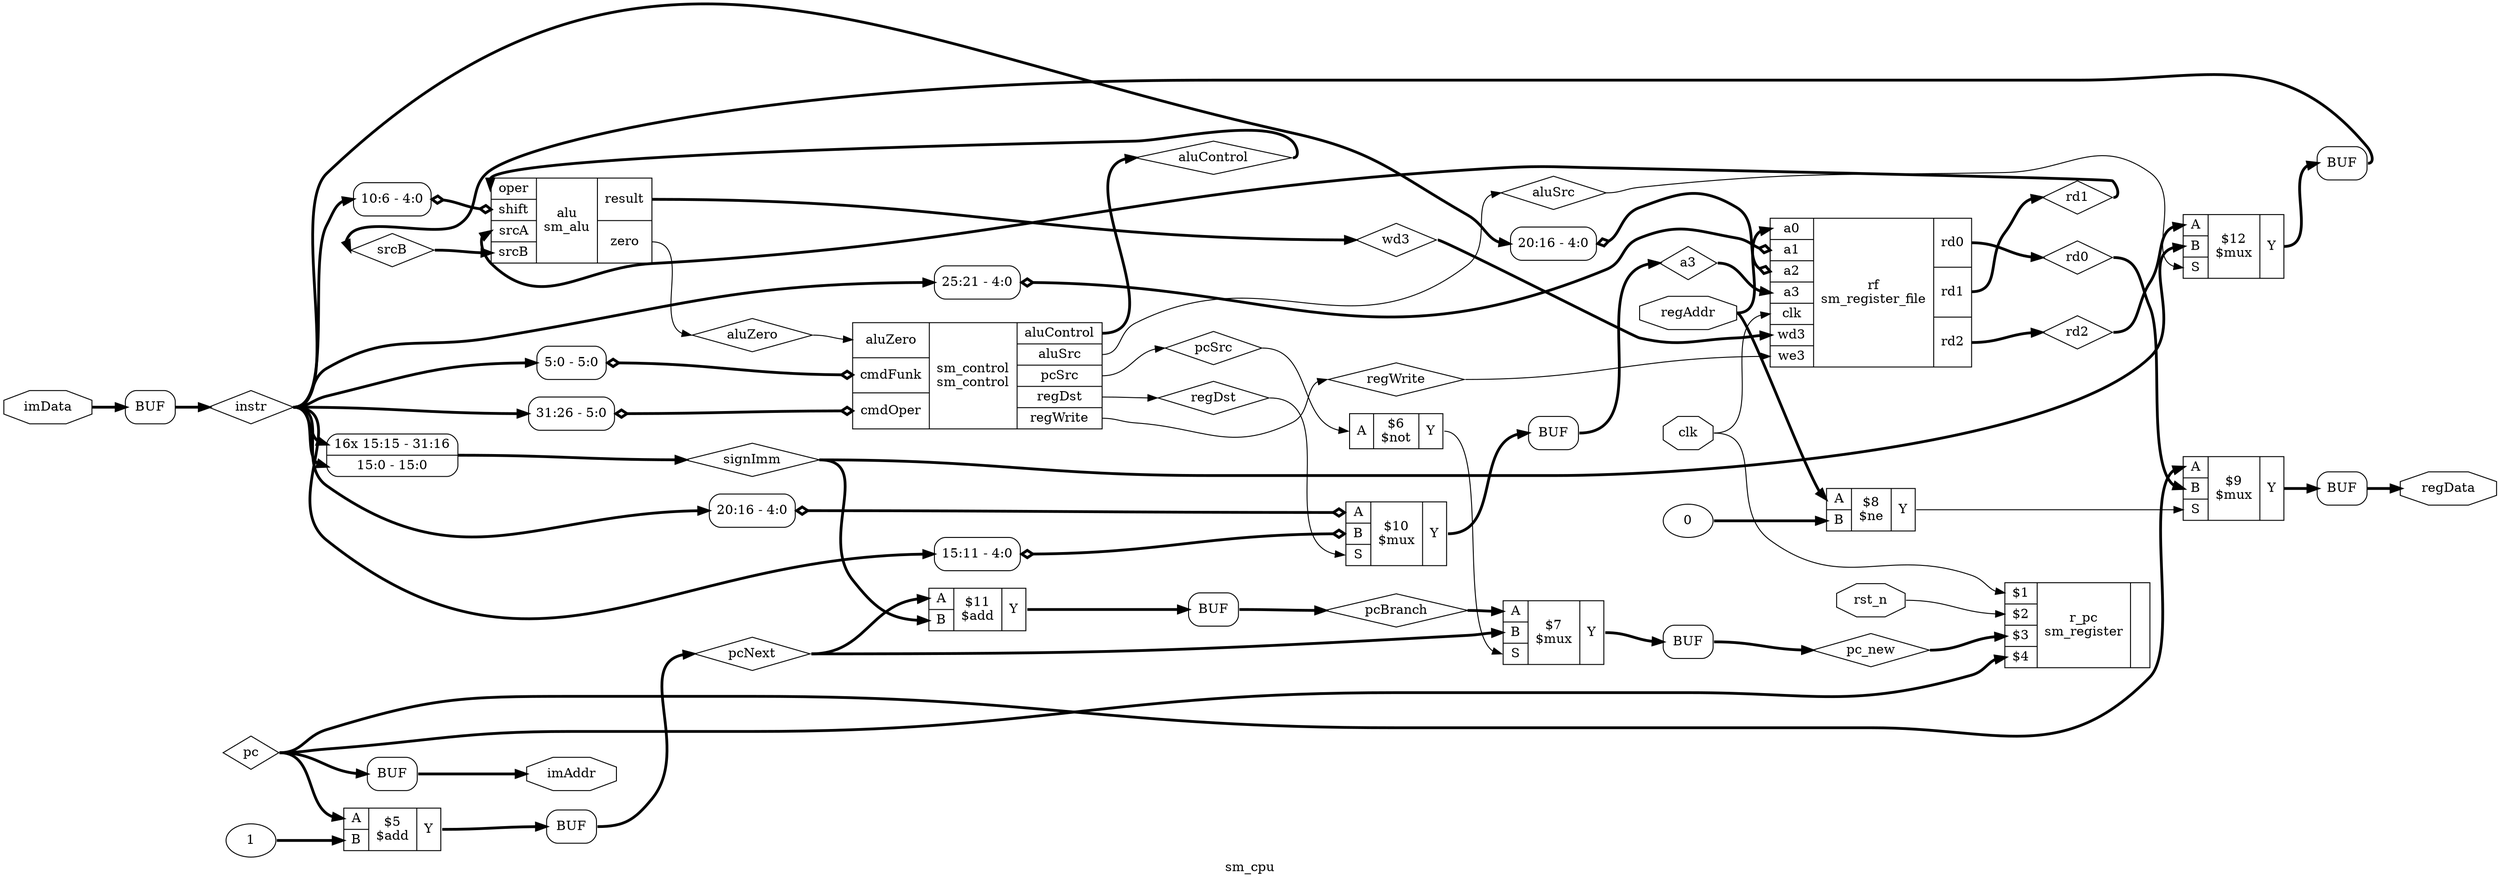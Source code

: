 digraph "sm_cpu" {
label="sm_cpu";
rankdir="LR";
remincross=true;
n9 [ shape=diamond, label="srcB", color="black", fontcolor="black" ];
n10 [ shape=diamond, label="signImm", color="black", fontcolor="black" ];
n11 [ shape=diamond, label="wd3", color="black", fontcolor="black" ];
n12 [ shape=diamond, label="rd2", color="black", fontcolor="black" ];
n13 [ shape=diamond, label="rd1", color="black", fontcolor="black" ];
n14 [ shape=diamond, label="a3", color="black", fontcolor="black" ];
n15 [ shape=diamond, label="rd0", color="black", fontcolor="black" ];
n16 [ shape=diamond, label="instr", color="black", fontcolor="black" ];
n17 [ shape=diamond, label="pc_new", color="black", fontcolor="black" ];
n18 [ shape=diamond, label="pcNext", color="black", fontcolor="black" ];
n19 [ shape=diamond, label="pcBranch", color="black", fontcolor="black" ];
n20 [ shape=diamond, label="pc", color="black", fontcolor="black" ];
n21 [ shape=diamond, label="aluControl", color="black", fontcolor="black" ];
n22 [ shape=diamond, label="aluZero", color="black", fontcolor="black" ];
n23 [ shape=diamond, label="aluSrc", color="black", fontcolor="black" ];
n24 [ shape=diamond, label="regWrite", color="black", fontcolor="black" ];
n25 [ shape=diamond, label="regDst", color="black", fontcolor="black" ];
n26 [ shape=diamond, label="pcSrc", color="black", fontcolor="black" ];
n27 [ shape=octagon, label="imData", color="black", fontcolor="black" ];
n28 [ shape=octagon, label="imAddr", color="black", fontcolor="black" ];
n29 [ shape=octagon, label="regData", color="black", fontcolor="black" ];
n30 [ shape=octagon, label="regAddr", color="black", fontcolor="black" ];
n31 [ shape=octagon, label="rst_n", color="black", fontcolor="black" ];
n32 [ shape=octagon, label="clk", color="black", fontcolor="black" ];
c35 [ shape=record, label="{{<p22> aluZero|<p33> cmdFunk|<p34> cmdOper}|sm_control\nsm_control|{<p21> aluControl|<p23> aluSrc|<p26> pcSrc|<p25> regDst|<p24> regWrite}}" ];
x0 [ shape=record, style=rounded, label="<s0> 5:0 - 5:0 " ];
x0:e -> c35:p33:w [arrowhead=odiamond, arrowtail=odiamond, dir=both, color="black", style="setlinewidth(3)", label=""];
x1 [ shape=record, style=rounded, label="<s0> 31:26 - 5:0 " ];
x1:e -> c35:p34:w [arrowhead=odiamond, arrowtail=odiamond, dir=both, color="black", style="setlinewidth(3)", label=""];
c41 [ shape=record, label="{{<p36> oper|<p37> shift|<p38> srcA|<p9> srcB}|alu\nsm_alu|{<p39> result|<p40> zero}}" ];
x2 [ shape=record, style=rounded, label="<s0> 10:6 - 4:0 " ];
x2:e -> c41:p37:w [arrowhead=odiamond, arrowtail=odiamond, dir=both, color="black", style="setlinewidth(3)", label=""];
c46 [ shape=record, label="{{<p42> A|<p43> B|<p44> S}|$12\n$mux|{<p45> Y}}" ];
c47 [ shape=record, label="{{<p42> A|<p43> B}|$11\n$add|{<p45> Y}}" ];
c52 [ shape=record, label="{{<p48> a0|<p49> a1|<p50> a2|<p14> a3|<p32> clk|<p11> wd3|<p51> we3}|rf\nsm_register_file|{<p15> rd0|<p13> rd1|<p12> rd2}}" ];
x3 [ shape=record, style=rounded, label="<s0> 20:16 - 4:0 " ];
x3:e -> c52:p50:w [arrowhead=odiamond, arrowtail=odiamond, dir=both, color="black", style="setlinewidth(3)", label=""];
x4 [ shape=record, style=rounded, label="<s0> 25:21 - 4:0 " ];
x4:e -> c52:p49:w [arrowhead=odiamond, arrowtail=odiamond, dir=both, color="black", style="setlinewidth(3)", label=""];
c53 [ shape=record, label="{{<p42> A|<p43> B|<p44> S}|$10\n$mux|{<p45> Y}}" ];
x5 [ shape=record, style=rounded, label="<s0> 15:11 - 4:0 " ];
x5:e -> c53:p43:w [arrowhead=odiamond, arrowtail=odiamond, dir=both, color="black", style="setlinewidth(3)", label=""];
x6 [ shape=record, style=rounded, label="<s0> 20:16 - 4:0 " ];
x6:e -> c53:p42:w [arrowhead=odiamond, arrowtail=odiamond, dir=both, color="black", style="setlinewidth(3)", label=""];
c54 [ shape=record, label="{{<p42> A|<p43> B|<p44> S}|$9\n$mux|{<p45> Y}}" ];
v7 [ label="0" ];
c55 [ shape=record, label="{{<p42> A|<p43> B}|$8\n$ne|{<p45> Y}}" ];
c60 [ shape=record, label="{{<p56> $1|<p57> $2|<p58> $3|<p59> $4}|r_pc\nsm_register|{}}" ];
c61 [ shape=record, label="{{<p42> A|<p43> B|<p44> S}|$7\n$mux|{<p45> Y}}" ];
c62 [ shape=record, label="{{<p42> A}|$6\n$not|{<p45> Y}}" ];
v8 [ label="1" ];
c63 [ shape=record, label="{{<p42> A|<p43> B}|$5\n$add|{<p45> Y}}" ];
x9 [shape=box, style=rounded, label="BUF"];
x10 [shape=box, style=rounded, label="BUF"];
x11 [shape=box, style=rounded, label="BUF"];
x12 [shape=box, style=rounded, label="BUF"];
x13 [shape=box, style=rounded, label="BUF"];
x14 [shape=box, style=rounded, label="BUF"];
x15 [ shape=record, style=rounded, label="<s16> 16x 15:15 - 31:16 |<s0> 15:0 - 15:0 " ];
x16 [shape=box, style=rounded, label="BUF"];
x17 [shape=box, style=rounded, label="BUF"];
c46:p45:e -> x17:w:w [color="black", style="setlinewidth(3)", label=""];
x15:e -> n10:w [color="black", style="setlinewidth(3)", label=""];
n10:e -> c46:p43:w [color="black", style="setlinewidth(3)", label=""];
n10:e -> c47:p43:w [color="black", style="setlinewidth(3)", label=""];
c41:p39:e -> n11:w [color="black", style="setlinewidth(3)", label=""];
n11:e -> c52:p11:w [color="black", style="setlinewidth(3)", label=""];
c52:p12:e -> n12:w [color="black", style="setlinewidth(3)", label=""];
n12:e -> c46:p42:w [color="black", style="setlinewidth(3)", label=""];
c52:p13:e -> n13:w [color="black", style="setlinewidth(3)", label=""];
n13:e -> c41:p38:w [color="black", style="setlinewidth(3)", label=""];
x14:e:e -> n14:w [color="black", style="setlinewidth(3)", label=""];
n14:e -> c52:p14:w [color="black", style="setlinewidth(3)", label=""];
c52:p15:e -> n15:w [color="black", style="setlinewidth(3)", label=""];
n15:e -> c54:p43:w [color="black", style="setlinewidth(3)", label=""];
x12:e:e -> n16:w [color="black", style="setlinewidth(3)", label=""];
n16:e -> x0:s0:w [color="black", style="setlinewidth(3)", label=""];
n16:e -> x15:s0:w [color="black", style="setlinewidth(3)", label=""];
n16:e -> x15:s16:w [color="black", style="setlinewidth(3)", label=""];
n16:e -> x1:s0:w [color="black", style="setlinewidth(3)", label=""];
n16:e -> x2:s0:w [color="black", style="setlinewidth(3)", label=""];
n16:e -> x3:s0:w [color="black", style="setlinewidth(3)", label=""];
n16:e -> x4:s0:w [color="black", style="setlinewidth(3)", label=""];
n16:e -> x5:s0:w [color="black", style="setlinewidth(3)", label=""];
n16:e -> x6:s0:w [color="black", style="setlinewidth(3)", label=""];
x10:e:e -> n17:w [color="black", style="setlinewidth(3)", label=""];
n17:e -> c60:p58:w [color="black", style="setlinewidth(3)", label=""];
x9:e:e -> n18:w [color="black", style="setlinewidth(3)", label=""];
n18:e -> c47:p42:w [color="black", style="setlinewidth(3)", label=""];
n18:e -> c61:p43:w [color="black", style="setlinewidth(3)", label=""];
x16:e:e -> n19:w [color="black", style="setlinewidth(3)", label=""];
n19:e -> c61:p42:w [color="black", style="setlinewidth(3)", label=""];
c47:p45:e -> x16:w:w [color="black", style="setlinewidth(3)", label=""];
n20:e -> c54:p42:w [color="black", style="setlinewidth(3)", label=""];
n20:e -> c60:p59:w [color="black", style="setlinewidth(3)", label=""];
n20:e -> c63:p42:w [color="black", style="setlinewidth(3)", label=""];
n20:e -> x11:w:w [color="black", style="setlinewidth(3)", label=""];
c35:p21:e -> n21:w [color="black", style="setlinewidth(3)", label=""];
n21:e -> c41:p36:w [color="black", style="setlinewidth(3)", label=""];
c41:p40:e -> n22:w [color="black", label=""];
n22:e -> c35:p22:w [color="black", label=""];
c35:p23:e -> n23:w [color="black", label=""];
n23:e -> c46:p44:w [color="black", label=""];
c35:p24:e -> n24:w [color="black", label=""];
n24:e -> c52:p51:w [color="black", label=""];
c35:p25:e -> n25:w [color="black", label=""];
n25:e -> c53:p44:w [color="black", label=""];
c35:p26:e -> n26:w [color="black", label=""];
n26:e -> c62:p42:w [color="black", label=""];
n27:e -> x12:w:w [color="black", style="setlinewidth(3)", label=""];
x11:e:e -> n28:w [color="black", style="setlinewidth(3)", label=""];
x13:e:e -> n29:w [color="black", style="setlinewidth(3)", label=""];
c53:p45:e -> x14:w:w [color="black", style="setlinewidth(3)", label=""];
n30:e -> c52:p48:w [color="black", style="setlinewidth(3)", label=""];
n30:e -> c55:p42:w [color="black", style="setlinewidth(3)", label=""];
n31:e -> c60:p57:w [color="black", label=""];
n32:e -> c52:p32:w [color="black", label=""];
n32:e -> c60:p56:w [color="black", label=""];
c54:p45:e -> x13:w:w [color="black", style="setlinewidth(3)", label=""];
c55:p45:e -> c54:p44:w [color="black", label=""];
c61:p45:e -> x10:w:w [color="black", style="setlinewidth(3)", label=""];
c62:p45:e -> c61:p44:w [color="black", label=""];
c63:p45:e -> x9:w:w [color="black", style="setlinewidth(3)", label=""];
x17:e:e -> n9:w [color="black", style="setlinewidth(3)", label=""];
n9:e -> c41:p9:w [color="black", style="setlinewidth(3)", label=""];
v7:e -> c55:p43:w [color="black", style="setlinewidth(3)", label=""];
v8:e -> c63:p43:w [color="black", style="setlinewidth(3)", label=""];
}

